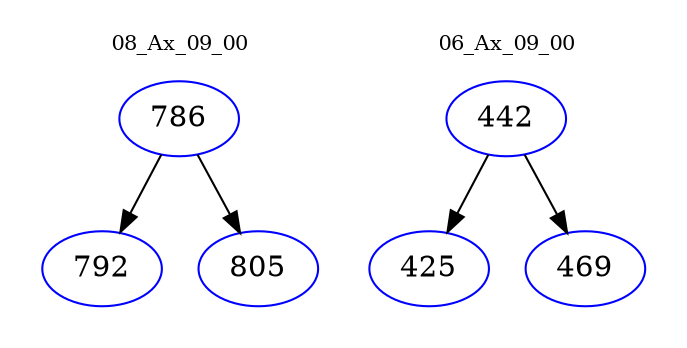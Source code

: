 digraph{
subgraph cluster_0 {
color = white
label = "08_Ax_09_00";
fontsize=10;
T0_786 [label="786", color="blue"]
T0_786 -> T0_792 [color="black"]
T0_792 [label="792", color="blue"]
T0_786 -> T0_805 [color="black"]
T0_805 [label="805", color="blue"]
}
subgraph cluster_1 {
color = white
label = "06_Ax_09_00";
fontsize=10;
T1_442 [label="442", color="blue"]
T1_442 -> T1_425 [color="black"]
T1_425 [label="425", color="blue"]
T1_442 -> T1_469 [color="black"]
T1_469 [label="469", color="blue"]
}
}
